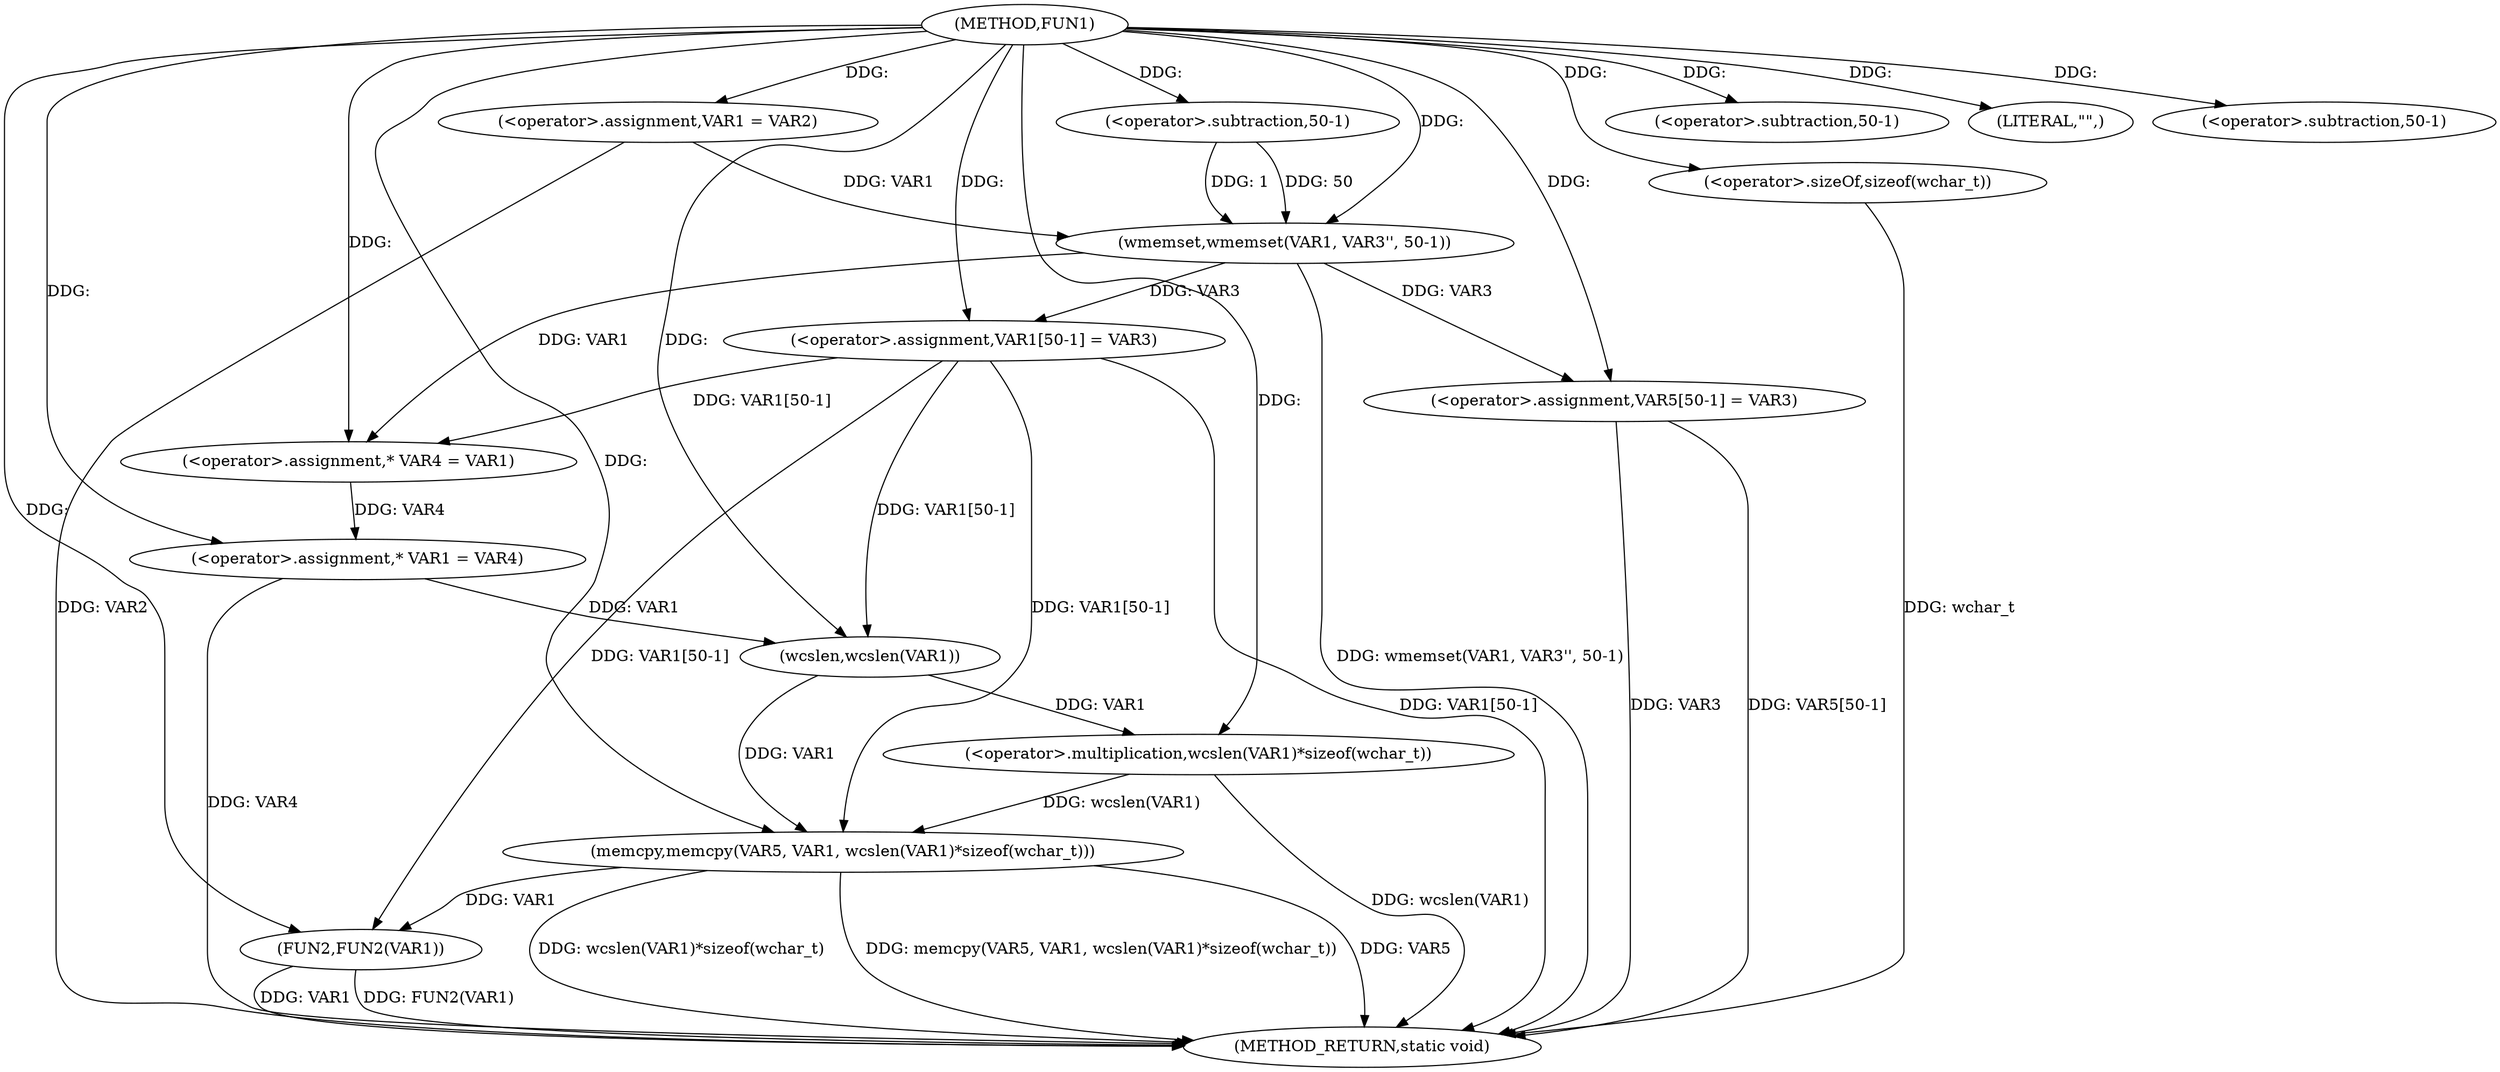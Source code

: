 digraph FUN1 {  
"1000100" [label = "(METHOD,FUN1)" ]
"1000148" [label = "(METHOD_RETURN,static void)" ]
"1000104" [label = "(<operator>.assignment,VAR1 = VAR2)" ]
"1000107" [label = "(wmemset,wmemset(VAR1, VAR3'', 50-1))" ]
"1000110" [label = "(<operator>.subtraction,50-1)" ]
"1000113" [label = "(<operator>.assignment,VAR1[50-1] = VAR3)" ]
"1000116" [label = "(<operator>.subtraction,50-1)" ]
"1000122" [label = "(<operator>.assignment,* VAR4 = VAR1)" ]
"1000126" [label = "(<operator>.assignment,* VAR1 = VAR4)" ]
"1000130" [label = "(LITERAL,\"\",)" ]
"1000131" [label = "(memcpy,memcpy(VAR5, VAR1, wcslen(VAR1)*sizeof(wchar_t)))" ]
"1000134" [label = "(<operator>.multiplication,wcslen(VAR1)*sizeof(wchar_t))" ]
"1000135" [label = "(wcslen,wcslen(VAR1))" ]
"1000137" [label = "(<operator>.sizeOf,sizeof(wchar_t))" ]
"1000139" [label = "(<operator>.assignment,VAR5[50-1] = VAR3)" ]
"1000142" [label = "(<operator>.subtraction,50-1)" ]
"1000146" [label = "(FUN2,FUN2(VAR1))" ]
  "1000107" -> "1000148"  [ label = "DDG: wmemset(VAR1, VAR3'', 50-1)"] 
  "1000113" -> "1000148"  [ label = "DDG: VAR1[50-1]"] 
  "1000139" -> "1000148"  [ label = "DDG: VAR5[50-1]"] 
  "1000131" -> "1000148"  [ label = "DDG: wcslen(VAR1)*sizeof(wchar_t)"] 
  "1000146" -> "1000148"  [ label = "DDG: FUN2(VAR1)"] 
  "1000146" -> "1000148"  [ label = "DDG: VAR1"] 
  "1000131" -> "1000148"  [ label = "DDG: memcpy(VAR5, VAR1, wcslen(VAR1)*sizeof(wchar_t))"] 
  "1000131" -> "1000148"  [ label = "DDG: VAR5"] 
  "1000134" -> "1000148"  [ label = "DDG: wcslen(VAR1)"] 
  "1000139" -> "1000148"  [ label = "DDG: VAR3"] 
  "1000126" -> "1000148"  [ label = "DDG: VAR4"] 
  "1000137" -> "1000148"  [ label = "DDG: wchar_t"] 
  "1000104" -> "1000148"  [ label = "DDG: VAR2"] 
  "1000100" -> "1000104"  [ label = "DDG: "] 
  "1000104" -> "1000107"  [ label = "DDG: VAR1"] 
  "1000100" -> "1000107"  [ label = "DDG: "] 
  "1000110" -> "1000107"  [ label = "DDG: 50"] 
  "1000110" -> "1000107"  [ label = "DDG: 1"] 
  "1000100" -> "1000110"  [ label = "DDG: "] 
  "1000107" -> "1000113"  [ label = "DDG: VAR3"] 
  "1000100" -> "1000113"  [ label = "DDG: "] 
  "1000100" -> "1000116"  [ label = "DDG: "] 
  "1000107" -> "1000122"  [ label = "DDG: VAR1"] 
  "1000113" -> "1000122"  [ label = "DDG: VAR1[50-1]"] 
  "1000100" -> "1000122"  [ label = "DDG: "] 
  "1000122" -> "1000126"  [ label = "DDG: VAR4"] 
  "1000100" -> "1000126"  [ label = "DDG: "] 
  "1000100" -> "1000130"  [ label = "DDG: "] 
  "1000100" -> "1000131"  [ label = "DDG: "] 
  "1000113" -> "1000131"  [ label = "DDG: VAR1[50-1]"] 
  "1000135" -> "1000131"  [ label = "DDG: VAR1"] 
  "1000134" -> "1000131"  [ label = "DDG: wcslen(VAR1)"] 
  "1000135" -> "1000134"  [ label = "DDG: VAR1"] 
  "1000113" -> "1000135"  [ label = "DDG: VAR1[50-1]"] 
  "1000126" -> "1000135"  [ label = "DDG: VAR1"] 
  "1000100" -> "1000135"  [ label = "DDG: "] 
  "1000100" -> "1000134"  [ label = "DDG: "] 
  "1000100" -> "1000137"  [ label = "DDG: "] 
  "1000100" -> "1000139"  [ label = "DDG: "] 
  "1000107" -> "1000139"  [ label = "DDG: VAR3"] 
  "1000100" -> "1000142"  [ label = "DDG: "] 
  "1000113" -> "1000146"  [ label = "DDG: VAR1[50-1]"] 
  "1000131" -> "1000146"  [ label = "DDG: VAR1"] 
  "1000100" -> "1000146"  [ label = "DDG: "] 
}
